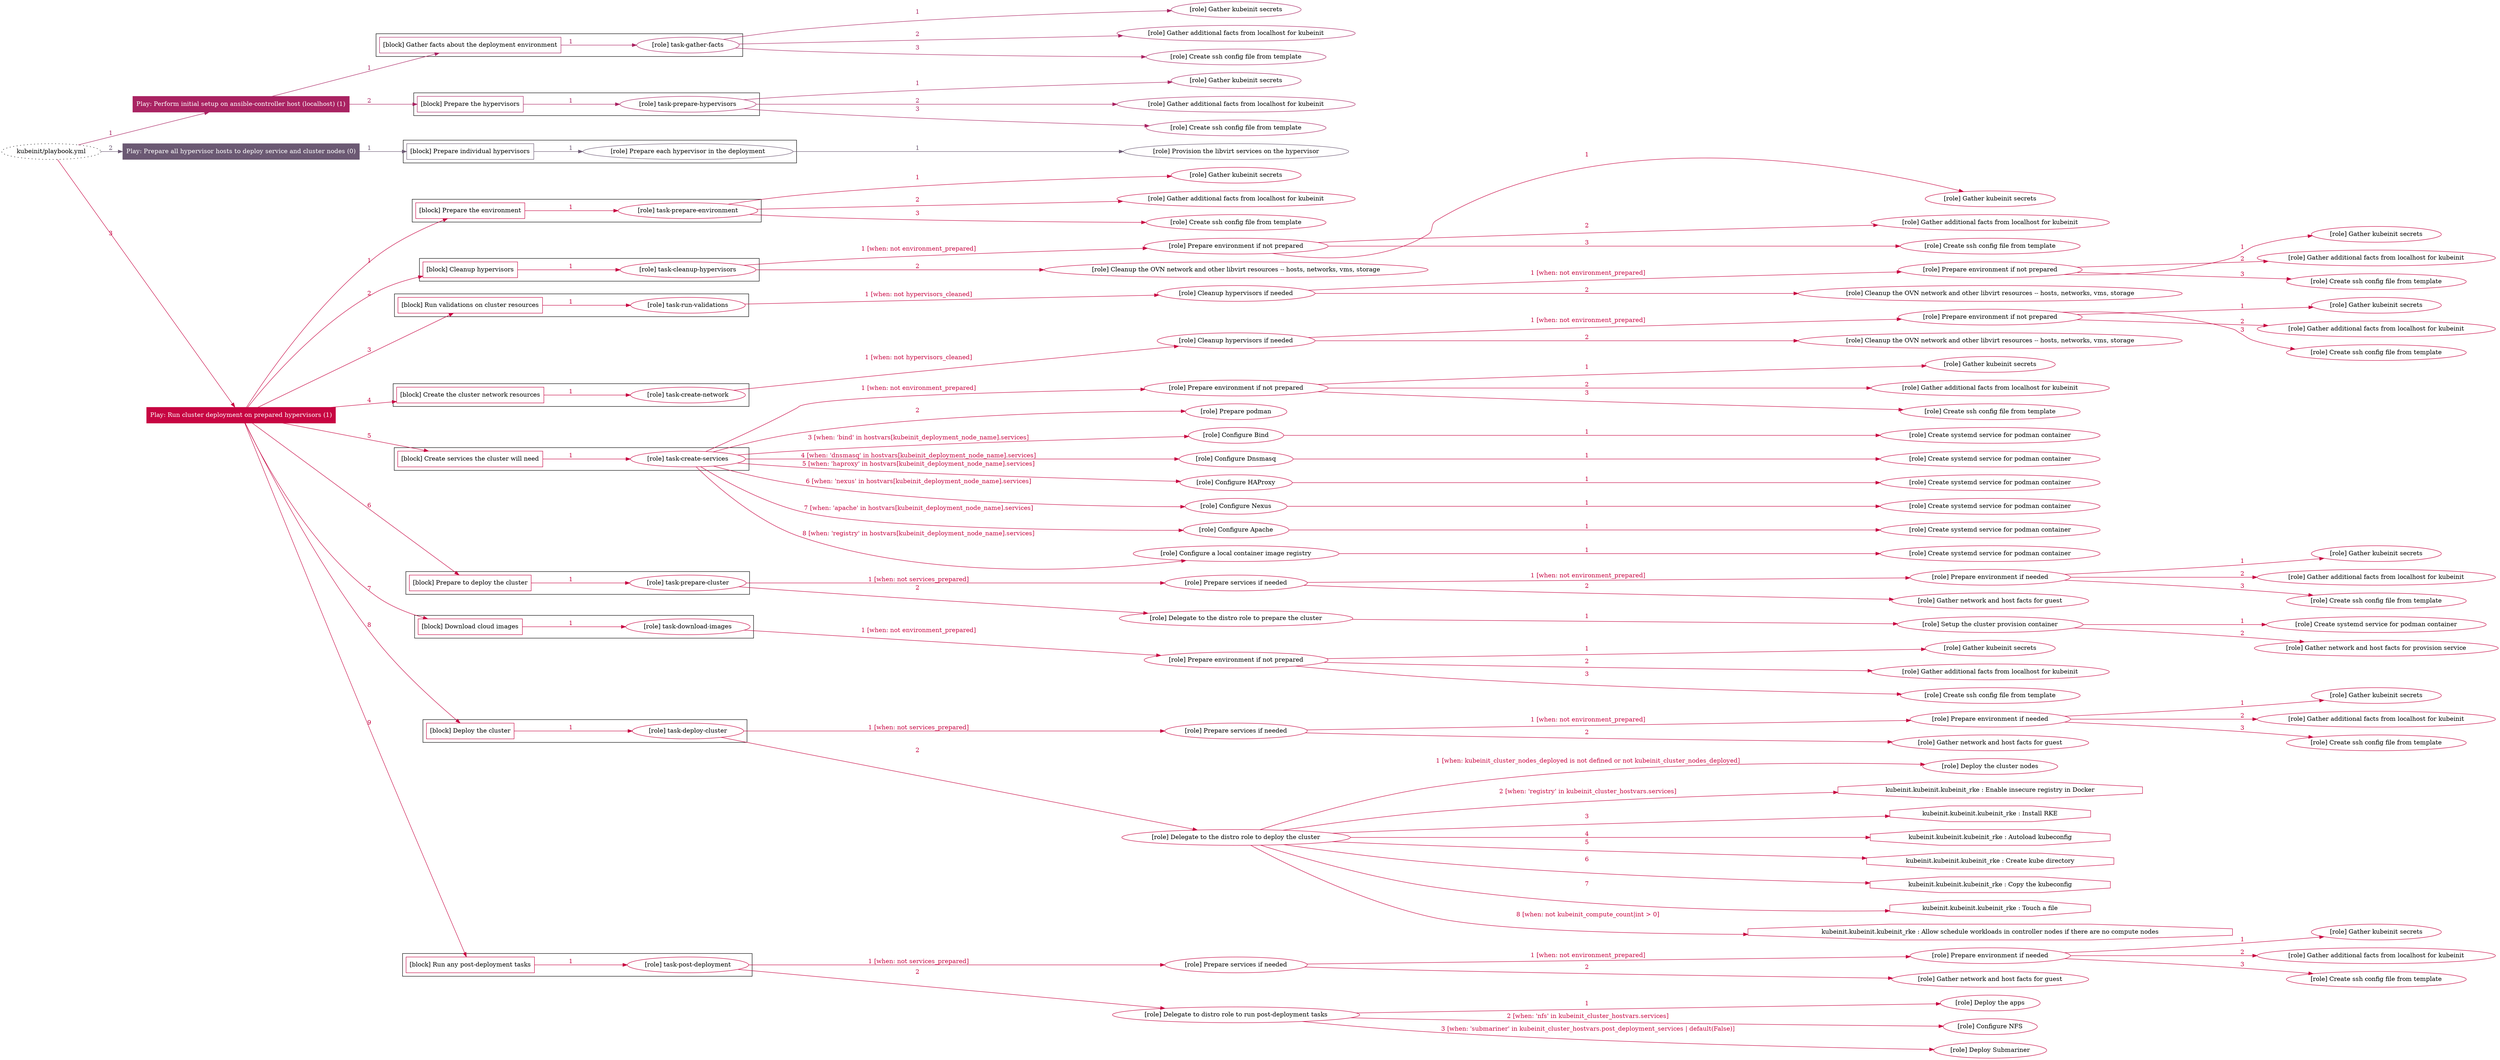 digraph {
	graph [concentrate=true ordering=in rankdir=LR ratio=fill]
	edge [esep=5 sep=10]
	"kubeinit/playbook.yml" [id=root_node style=dotted]
	play_2abeeafc [label="Play: Perform initial setup on ansible-controller host (localhost) (1)" color="#a92362" fontcolor="#ffffff" id=play_2abeeafc shape=box style=filled tooltip=localhost]
	"kubeinit/playbook.yml" -> play_2abeeafc [label="1 " color="#a92362" fontcolor="#a92362" id=edge_08f0e9c2 labeltooltip="1 " tooltip="1 "]
	subgraph "Gather kubeinit secrets" {
		role_7b995544 [label="[role] Gather kubeinit secrets" color="#a92362" id=role_7b995544 tooltip="Gather kubeinit secrets"]
	}
	subgraph "Gather additional facts from localhost for kubeinit" {
		role_0d1e709e [label="[role] Gather additional facts from localhost for kubeinit" color="#a92362" id=role_0d1e709e tooltip="Gather additional facts from localhost for kubeinit"]
	}
	subgraph "Create ssh config file from template" {
		role_fbb69aae [label="[role] Create ssh config file from template" color="#a92362" id=role_fbb69aae tooltip="Create ssh config file from template"]
	}
	subgraph "task-gather-facts" {
		role_860be532 [label="[role] task-gather-facts" color="#a92362" id=role_860be532 tooltip="task-gather-facts"]
		role_860be532 -> role_7b995544 [label="1 " color="#a92362" fontcolor="#a92362" id=edge_198594ac labeltooltip="1 " tooltip="1 "]
		role_860be532 -> role_0d1e709e [label="2 " color="#a92362" fontcolor="#a92362" id=edge_64ae9c5e labeltooltip="2 " tooltip="2 "]
		role_860be532 -> role_fbb69aae [label="3 " color="#a92362" fontcolor="#a92362" id=edge_8e2bd33f labeltooltip="3 " tooltip="3 "]
	}
	subgraph "Gather kubeinit secrets" {
		role_b93aae44 [label="[role] Gather kubeinit secrets" color="#a92362" id=role_b93aae44 tooltip="Gather kubeinit secrets"]
	}
	subgraph "Gather additional facts from localhost for kubeinit" {
		role_1c7308af [label="[role] Gather additional facts from localhost for kubeinit" color="#a92362" id=role_1c7308af tooltip="Gather additional facts from localhost for kubeinit"]
	}
	subgraph "Create ssh config file from template" {
		role_dfaeccf2 [label="[role] Create ssh config file from template" color="#a92362" id=role_dfaeccf2 tooltip="Create ssh config file from template"]
	}
	subgraph "task-prepare-hypervisors" {
		role_9daf6bb4 [label="[role] task-prepare-hypervisors" color="#a92362" id=role_9daf6bb4 tooltip="task-prepare-hypervisors"]
		role_9daf6bb4 -> role_b93aae44 [label="1 " color="#a92362" fontcolor="#a92362" id=edge_3bb01811 labeltooltip="1 " tooltip="1 "]
		role_9daf6bb4 -> role_1c7308af [label="2 " color="#a92362" fontcolor="#a92362" id=edge_729eed84 labeltooltip="2 " tooltip="2 "]
		role_9daf6bb4 -> role_dfaeccf2 [label="3 " color="#a92362" fontcolor="#a92362" id=edge_949bb16e labeltooltip="3 " tooltip="3 "]
	}
	subgraph "Play: Perform initial setup on ansible-controller host (localhost) (1)" {
		play_2abeeafc -> block_a52db931 [label=1 color="#a92362" fontcolor="#a92362" id=edge_4ea318dd labeltooltip=1 tooltip=1]
		subgraph cluster_block_a52db931 {
			block_a52db931 [label="[block] Gather facts about the deployment environment" color="#a92362" id=block_a52db931 labeltooltip="Gather facts about the deployment environment" shape=box tooltip="Gather facts about the deployment environment"]
			block_a52db931 -> role_860be532 [label="1 " color="#a92362" fontcolor="#a92362" id=edge_71daeb1e labeltooltip="1 " tooltip="1 "]
		}
		play_2abeeafc -> block_5030168e [label=2 color="#a92362" fontcolor="#a92362" id=edge_b1d49662 labeltooltip=2 tooltip=2]
		subgraph cluster_block_5030168e {
			block_5030168e [label="[block] Prepare the hypervisors" color="#a92362" id=block_5030168e labeltooltip="Prepare the hypervisors" shape=box tooltip="Prepare the hypervisors"]
			block_5030168e -> role_9daf6bb4 [label="1 " color="#a92362" fontcolor="#a92362" id=edge_42c94e46 labeltooltip="1 " tooltip="1 "]
		}
	}
	play_0c32d9fb [label="Play: Prepare all hypervisor hosts to deploy service and cluster nodes (0)" color="#6b5973" fontcolor="#ffffff" id=play_0c32d9fb shape=box style=filled tooltip="Play: Prepare all hypervisor hosts to deploy service and cluster nodes (0)"]
	"kubeinit/playbook.yml" -> play_0c32d9fb [label="2 " color="#6b5973" fontcolor="#6b5973" id=edge_c7f8b5c3 labeltooltip="2 " tooltip="2 "]
	subgraph "Provision the libvirt services on the hypervisor" {
		role_7ebec711 [label="[role] Provision the libvirt services on the hypervisor" color="#6b5973" id=role_7ebec711 tooltip="Provision the libvirt services on the hypervisor"]
	}
	subgraph "Prepare each hypervisor in the deployment" {
		role_0d8c113f [label="[role] Prepare each hypervisor in the deployment" color="#6b5973" id=role_0d8c113f tooltip="Prepare each hypervisor in the deployment"]
		role_0d8c113f -> role_7ebec711 [label="1 " color="#6b5973" fontcolor="#6b5973" id=edge_b6ba6ad8 labeltooltip="1 " tooltip="1 "]
	}
	subgraph "Play: Prepare all hypervisor hosts to deploy service and cluster nodes (0)" {
		play_0c32d9fb -> block_7f10e0ef [label=1 color="#6b5973" fontcolor="#6b5973" id=edge_b6101faf labeltooltip=1 tooltip=1]
		subgraph cluster_block_7f10e0ef {
			block_7f10e0ef [label="[block] Prepare individual hypervisors" color="#6b5973" id=block_7f10e0ef labeltooltip="Prepare individual hypervisors" shape=box tooltip="Prepare individual hypervisors"]
			block_7f10e0ef -> role_0d8c113f [label="1 " color="#6b5973" fontcolor="#6b5973" id=edge_d85376bf labeltooltip="1 " tooltip="1 "]
		}
	}
	play_e9e3a993 [label="Play: Run cluster deployment on prepared hypervisors (1)" color="#c70542" fontcolor="#ffffff" id=play_e9e3a993 shape=box style=filled tooltip=localhost]
	"kubeinit/playbook.yml" -> play_e9e3a993 [label="3 " color="#c70542" fontcolor="#c70542" id=edge_4a92e101 labeltooltip="3 " tooltip="3 "]
	subgraph "Gather kubeinit secrets" {
		role_6609701c [label="[role] Gather kubeinit secrets" color="#c70542" id=role_6609701c tooltip="Gather kubeinit secrets"]
	}
	subgraph "Gather additional facts from localhost for kubeinit" {
		role_9533e4b6 [label="[role] Gather additional facts from localhost for kubeinit" color="#c70542" id=role_9533e4b6 tooltip="Gather additional facts from localhost for kubeinit"]
	}
	subgraph "Create ssh config file from template" {
		role_ced3b57f [label="[role] Create ssh config file from template" color="#c70542" id=role_ced3b57f tooltip="Create ssh config file from template"]
	}
	subgraph "task-prepare-environment" {
		role_3860d1a2 [label="[role] task-prepare-environment" color="#c70542" id=role_3860d1a2 tooltip="task-prepare-environment"]
		role_3860d1a2 -> role_6609701c [label="1 " color="#c70542" fontcolor="#c70542" id=edge_d436270d labeltooltip="1 " tooltip="1 "]
		role_3860d1a2 -> role_9533e4b6 [label="2 " color="#c70542" fontcolor="#c70542" id=edge_a5922d51 labeltooltip="2 " tooltip="2 "]
		role_3860d1a2 -> role_ced3b57f [label="3 " color="#c70542" fontcolor="#c70542" id=edge_43b2c6a9 labeltooltip="3 " tooltip="3 "]
	}
	subgraph "Gather kubeinit secrets" {
		role_37fd7ec3 [label="[role] Gather kubeinit secrets" color="#c70542" id=role_37fd7ec3 tooltip="Gather kubeinit secrets"]
	}
	subgraph "Gather additional facts from localhost for kubeinit" {
		role_a8636dda [label="[role] Gather additional facts from localhost for kubeinit" color="#c70542" id=role_a8636dda tooltip="Gather additional facts from localhost for kubeinit"]
	}
	subgraph "Create ssh config file from template" {
		role_01c8171a [label="[role] Create ssh config file from template" color="#c70542" id=role_01c8171a tooltip="Create ssh config file from template"]
	}
	subgraph "Prepare environment if not prepared" {
		role_825907ee [label="[role] Prepare environment if not prepared" color="#c70542" id=role_825907ee tooltip="Prepare environment if not prepared"]
		role_825907ee -> role_37fd7ec3 [label="1 " color="#c70542" fontcolor="#c70542" id=edge_5063db58 labeltooltip="1 " tooltip="1 "]
		role_825907ee -> role_a8636dda [label="2 " color="#c70542" fontcolor="#c70542" id=edge_ce900e9f labeltooltip="2 " tooltip="2 "]
		role_825907ee -> role_01c8171a [label="3 " color="#c70542" fontcolor="#c70542" id=edge_60592717 labeltooltip="3 " tooltip="3 "]
	}
	subgraph "Cleanup the OVN network and other libvirt resources -- hosts, networks, vms, storage" {
		role_cb77dbe7 [label="[role] Cleanup the OVN network and other libvirt resources -- hosts, networks, vms, storage" color="#c70542" id=role_cb77dbe7 tooltip="Cleanup the OVN network and other libvirt resources -- hosts, networks, vms, storage"]
	}
	subgraph "task-cleanup-hypervisors" {
		role_91ab2790 [label="[role] task-cleanup-hypervisors" color="#c70542" id=role_91ab2790 tooltip="task-cleanup-hypervisors"]
		role_91ab2790 -> role_825907ee [label="1 [when: not environment_prepared]" color="#c70542" fontcolor="#c70542" id=edge_2e64e021 labeltooltip="1 [when: not environment_prepared]" tooltip="1 [when: not environment_prepared]"]
		role_91ab2790 -> role_cb77dbe7 [label="2 " color="#c70542" fontcolor="#c70542" id=edge_23ae3c30 labeltooltip="2 " tooltip="2 "]
	}
	subgraph "Gather kubeinit secrets" {
		role_ae792183 [label="[role] Gather kubeinit secrets" color="#c70542" id=role_ae792183 tooltip="Gather kubeinit secrets"]
	}
	subgraph "Gather additional facts from localhost for kubeinit" {
		role_3b739688 [label="[role] Gather additional facts from localhost for kubeinit" color="#c70542" id=role_3b739688 tooltip="Gather additional facts from localhost for kubeinit"]
	}
	subgraph "Create ssh config file from template" {
		role_b3f564c5 [label="[role] Create ssh config file from template" color="#c70542" id=role_b3f564c5 tooltip="Create ssh config file from template"]
	}
	subgraph "Prepare environment if not prepared" {
		role_b5ecd6c3 [label="[role] Prepare environment if not prepared" color="#c70542" id=role_b5ecd6c3 tooltip="Prepare environment if not prepared"]
		role_b5ecd6c3 -> role_ae792183 [label="1 " color="#c70542" fontcolor="#c70542" id=edge_16d9bcc3 labeltooltip="1 " tooltip="1 "]
		role_b5ecd6c3 -> role_3b739688 [label="2 " color="#c70542" fontcolor="#c70542" id=edge_5c7706b5 labeltooltip="2 " tooltip="2 "]
		role_b5ecd6c3 -> role_b3f564c5 [label="3 " color="#c70542" fontcolor="#c70542" id=edge_145a573d labeltooltip="3 " tooltip="3 "]
	}
	subgraph "Cleanup the OVN network and other libvirt resources -- hosts, networks, vms, storage" {
		role_61e5af14 [label="[role] Cleanup the OVN network and other libvirt resources -- hosts, networks, vms, storage" color="#c70542" id=role_61e5af14 tooltip="Cleanup the OVN network and other libvirt resources -- hosts, networks, vms, storage"]
	}
	subgraph "Cleanup hypervisors if needed" {
		role_21a156ed [label="[role] Cleanup hypervisors if needed" color="#c70542" id=role_21a156ed tooltip="Cleanup hypervisors if needed"]
		role_21a156ed -> role_b5ecd6c3 [label="1 [when: not environment_prepared]" color="#c70542" fontcolor="#c70542" id=edge_8f00a938 labeltooltip="1 [when: not environment_prepared]" tooltip="1 [when: not environment_prepared]"]
		role_21a156ed -> role_61e5af14 [label="2 " color="#c70542" fontcolor="#c70542" id=edge_001667ae labeltooltip="2 " tooltip="2 "]
	}
	subgraph "task-run-validations" {
		role_1231d797 [label="[role] task-run-validations" color="#c70542" id=role_1231d797 tooltip="task-run-validations"]
		role_1231d797 -> role_21a156ed [label="1 [when: not hypervisors_cleaned]" color="#c70542" fontcolor="#c70542" id=edge_69ee96c5 labeltooltip="1 [when: not hypervisors_cleaned]" tooltip="1 [when: not hypervisors_cleaned]"]
	}
	subgraph "Gather kubeinit secrets" {
		role_9b566410 [label="[role] Gather kubeinit secrets" color="#c70542" id=role_9b566410 tooltip="Gather kubeinit secrets"]
	}
	subgraph "Gather additional facts from localhost for kubeinit" {
		role_1daf5f8d [label="[role] Gather additional facts from localhost for kubeinit" color="#c70542" id=role_1daf5f8d tooltip="Gather additional facts from localhost for kubeinit"]
	}
	subgraph "Create ssh config file from template" {
		role_3a2cdd93 [label="[role] Create ssh config file from template" color="#c70542" id=role_3a2cdd93 tooltip="Create ssh config file from template"]
	}
	subgraph "Prepare environment if not prepared" {
		role_792adc60 [label="[role] Prepare environment if not prepared" color="#c70542" id=role_792adc60 tooltip="Prepare environment if not prepared"]
		role_792adc60 -> role_9b566410 [label="1 " color="#c70542" fontcolor="#c70542" id=edge_227306dd labeltooltip="1 " tooltip="1 "]
		role_792adc60 -> role_1daf5f8d [label="2 " color="#c70542" fontcolor="#c70542" id=edge_0de3c1b0 labeltooltip="2 " tooltip="2 "]
		role_792adc60 -> role_3a2cdd93 [label="3 " color="#c70542" fontcolor="#c70542" id=edge_7b36107f labeltooltip="3 " tooltip="3 "]
	}
	subgraph "Cleanup the OVN network and other libvirt resources -- hosts, networks, vms, storage" {
		role_ef3094af [label="[role] Cleanup the OVN network and other libvirt resources -- hosts, networks, vms, storage" color="#c70542" id=role_ef3094af tooltip="Cleanup the OVN network and other libvirt resources -- hosts, networks, vms, storage"]
	}
	subgraph "Cleanup hypervisors if needed" {
		role_4dbc552b [label="[role] Cleanup hypervisors if needed" color="#c70542" id=role_4dbc552b tooltip="Cleanup hypervisors if needed"]
		role_4dbc552b -> role_792adc60 [label="1 [when: not environment_prepared]" color="#c70542" fontcolor="#c70542" id=edge_3dd5362d labeltooltip="1 [when: not environment_prepared]" tooltip="1 [when: not environment_prepared]"]
		role_4dbc552b -> role_ef3094af [label="2 " color="#c70542" fontcolor="#c70542" id=edge_1b5bbaf7 labeltooltip="2 " tooltip="2 "]
	}
	subgraph "task-create-network" {
		role_3cffab53 [label="[role] task-create-network" color="#c70542" id=role_3cffab53 tooltip="task-create-network"]
		role_3cffab53 -> role_4dbc552b [label="1 [when: not hypervisors_cleaned]" color="#c70542" fontcolor="#c70542" id=edge_f20f0d28 labeltooltip="1 [when: not hypervisors_cleaned]" tooltip="1 [when: not hypervisors_cleaned]"]
	}
	subgraph "Gather kubeinit secrets" {
		role_944f6cac [label="[role] Gather kubeinit secrets" color="#c70542" id=role_944f6cac tooltip="Gather kubeinit secrets"]
	}
	subgraph "Gather additional facts from localhost for kubeinit" {
		role_6553cff4 [label="[role] Gather additional facts from localhost for kubeinit" color="#c70542" id=role_6553cff4 tooltip="Gather additional facts from localhost for kubeinit"]
	}
	subgraph "Create ssh config file from template" {
		role_becf448f [label="[role] Create ssh config file from template" color="#c70542" id=role_becf448f tooltip="Create ssh config file from template"]
	}
	subgraph "Prepare environment if not prepared" {
		role_bcdc1926 [label="[role] Prepare environment if not prepared" color="#c70542" id=role_bcdc1926 tooltip="Prepare environment if not prepared"]
		role_bcdc1926 -> role_944f6cac [label="1 " color="#c70542" fontcolor="#c70542" id=edge_14962436 labeltooltip="1 " tooltip="1 "]
		role_bcdc1926 -> role_6553cff4 [label="2 " color="#c70542" fontcolor="#c70542" id=edge_adcf03ea labeltooltip="2 " tooltip="2 "]
		role_bcdc1926 -> role_becf448f [label="3 " color="#c70542" fontcolor="#c70542" id=edge_0e93cee3 labeltooltip="3 " tooltip="3 "]
	}
	subgraph "Prepare podman" {
		role_f4dfa537 [label="[role] Prepare podman" color="#c70542" id=role_f4dfa537 tooltip="Prepare podman"]
	}
	subgraph "Create systemd service for podman container" {
		role_6ddd123e [label="[role] Create systemd service for podman container" color="#c70542" id=role_6ddd123e tooltip="Create systemd service for podman container"]
	}
	subgraph "Configure Bind" {
		role_f21c0a98 [label="[role] Configure Bind" color="#c70542" id=role_f21c0a98 tooltip="Configure Bind"]
		role_f21c0a98 -> role_6ddd123e [label="1 " color="#c70542" fontcolor="#c70542" id=edge_88b651b4 labeltooltip="1 " tooltip="1 "]
	}
	subgraph "Create systemd service for podman container" {
		role_18c2386d [label="[role] Create systemd service for podman container" color="#c70542" id=role_18c2386d tooltip="Create systemd service for podman container"]
	}
	subgraph "Configure Dnsmasq" {
		role_8cc93640 [label="[role] Configure Dnsmasq" color="#c70542" id=role_8cc93640 tooltip="Configure Dnsmasq"]
		role_8cc93640 -> role_18c2386d [label="1 " color="#c70542" fontcolor="#c70542" id=edge_3ffa35bf labeltooltip="1 " tooltip="1 "]
	}
	subgraph "Create systemd service for podman container" {
		role_26979c7f [label="[role] Create systemd service for podman container" color="#c70542" id=role_26979c7f tooltip="Create systemd service for podman container"]
	}
	subgraph "Configure HAProxy" {
		role_e0e19ec9 [label="[role] Configure HAProxy" color="#c70542" id=role_e0e19ec9 tooltip="Configure HAProxy"]
		role_e0e19ec9 -> role_26979c7f [label="1 " color="#c70542" fontcolor="#c70542" id=edge_3bb7e142 labeltooltip="1 " tooltip="1 "]
	}
	subgraph "Create systemd service for podman container" {
		role_b51eab63 [label="[role] Create systemd service for podman container" color="#c70542" id=role_b51eab63 tooltip="Create systemd service for podman container"]
	}
	subgraph "Configure Nexus" {
		role_1d0d3bbf [label="[role] Configure Nexus" color="#c70542" id=role_1d0d3bbf tooltip="Configure Nexus"]
		role_1d0d3bbf -> role_b51eab63 [label="1 " color="#c70542" fontcolor="#c70542" id=edge_5337cdd7 labeltooltip="1 " tooltip="1 "]
	}
	subgraph "Create systemd service for podman container" {
		role_553bbae8 [label="[role] Create systemd service for podman container" color="#c70542" id=role_553bbae8 tooltip="Create systemd service for podman container"]
	}
	subgraph "Configure Apache" {
		role_3a08f397 [label="[role] Configure Apache" color="#c70542" id=role_3a08f397 tooltip="Configure Apache"]
		role_3a08f397 -> role_553bbae8 [label="1 " color="#c70542" fontcolor="#c70542" id=edge_6d509f56 labeltooltip="1 " tooltip="1 "]
	}
	subgraph "Create systemd service for podman container" {
		role_66d7f9ee [label="[role] Create systemd service for podman container" color="#c70542" id=role_66d7f9ee tooltip="Create systemd service for podman container"]
	}
	subgraph "Configure a local container image registry" {
		role_a493e2fc [label="[role] Configure a local container image registry" color="#c70542" id=role_a493e2fc tooltip="Configure a local container image registry"]
		role_a493e2fc -> role_66d7f9ee [label="1 " color="#c70542" fontcolor="#c70542" id=edge_af4fd3f3 labeltooltip="1 " tooltip="1 "]
	}
	subgraph "task-create-services" {
		role_7b332e0e [label="[role] task-create-services" color="#c70542" id=role_7b332e0e tooltip="task-create-services"]
		role_7b332e0e -> role_bcdc1926 [label="1 [when: not environment_prepared]" color="#c70542" fontcolor="#c70542" id=edge_9355dad7 labeltooltip="1 [when: not environment_prepared]" tooltip="1 [when: not environment_prepared]"]
		role_7b332e0e -> role_f4dfa537 [label="2 " color="#c70542" fontcolor="#c70542" id=edge_5f372730 labeltooltip="2 " tooltip="2 "]
		role_7b332e0e -> role_f21c0a98 [label="3 [when: 'bind' in hostvars[kubeinit_deployment_node_name].services]" color="#c70542" fontcolor="#c70542" id=edge_65eaa1f3 labeltooltip="3 [when: 'bind' in hostvars[kubeinit_deployment_node_name].services]" tooltip="3 [when: 'bind' in hostvars[kubeinit_deployment_node_name].services]"]
		role_7b332e0e -> role_8cc93640 [label="4 [when: 'dnsmasq' in hostvars[kubeinit_deployment_node_name].services]" color="#c70542" fontcolor="#c70542" id=edge_1562a5c3 labeltooltip="4 [when: 'dnsmasq' in hostvars[kubeinit_deployment_node_name].services]" tooltip="4 [when: 'dnsmasq' in hostvars[kubeinit_deployment_node_name].services]"]
		role_7b332e0e -> role_e0e19ec9 [label="5 [when: 'haproxy' in hostvars[kubeinit_deployment_node_name].services]" color="#c70542" fontcolor="#c70542" id=edge_2e0d8928 labeltooltip="5 [when: 'haproxy' in hostvars[kubeinit_deployment_node_name].services]" tooltip="5 [when: 'haproxy' in hostvars[kubeinit_deployment_node_name].services]"]
		role_7b332e0e -> role_1d0d3bbf [label="6 [when: 'nexus' in hostvars[kubeinit_deployment_node_name].services]" color="#c70542" fontcolor="#c70542" id=edge_c43ddfa8 labeltooltip="6 [when: 'nexus' in hostvars[kubeinit_deployment_node_name].services]" tooltip="6 [when: 'nexus' in hostvars[kubeinit_deployment_node_name].services]"]
		role_7b332e0e -> role_3a08f397 [label="7 [when: 'apache' in hostvars[kubeinit_deployment_node_name].services]" color="#c70542" fontcolor="#c70542" id=edge_a0e08a21 labeltooltip="7 [when: 'apache' in hostvars[kubeinit_deployment_node_name].services]" tooltip="7 [when: 'apache' in hostvars[kubeinit_deployment_node_name].services]"]
		role_7b332e0e -> role_a493e2fc [label="8 [when: 'registry' in hostvars[kubeinit_deployment_node_name].services]" color="#c70542" fontcolor="#c70542" id=edge_9ca07788 labeltooltip="8 [when: 'registry' in hostvars[kubeinit_deployment_node_name].services]" tooltip="8 [when: 'registry' in hostvars[kubeinit_deployment_node_name].services]"]
	}
	subgraph "Gather kubeinit secrets" {
		role_f42d0417 [label="[role] Gather kubeinit secrets" color="#c70542" id=role_f42d0417 tooltip="Gather kubeinit secrets"]
	}
	subgraph "Gather additional facts from localhost for kubeinit" {
		role_db70187b [label="[role] Gather additional facts from localhost for kubeinit" color="#c70542" id=role_db70187b tooltip="Gather additional facts from localhost for kubeinit"]
	}
	subgraph "Create ssh config file from template" {
		role_44558c2a [label="[role] Create ssh config file from template" color="#c70542" id=role_44558c2a tooltip="Create ssh config file from template"]
	}
	subgraph "Prepare environment if needed" {
		role_54d44555 [label="[role] Prepare environment if needed" color="#c70542" id=role_54d44555 tooltip="Prepare environment if needed"]
		role_54d44555 -> role_f42d0417 [label="1 " color="#c70542" fontcolor="#c70542" id=edge_7c5e5f26 labeltooltip="1 " tooltip="1 "]
		role_54d44555 -> role_db70187b [label="2 " color="#c70542" fontcolor="#c70542" id=edge_0887656e labeltooltip="2 " tooltip="2 "]
		role_54d44555 -> role_44558c2a [label="3 " color="#c70542" fontcolor="#c70542" id=edge_af5f01a3 labeltooltip="3 " tooltip="3 "]
	}
	subgraph "Gather network and host facts for guest" {
		role_c43d0e0e [label="[role] Gather network and host facts for guest" color="#c70542" id=role_c43d0e0e tooltip="Gather network and host facts for guest"]
	}
	subgraph "Prepare services if needed" {
		role_802964ca [label="[role] Prepare services if needed" color="#c70542" id=role_802964ca tooltip="Prepare services if needed"]
		role_802964ca -> role_54d44555 [label="1 [when: not environment_prepared]" color="#c70542" fontcolor="#c70542" id=edge_034b81c1 labeltooltip="1 [when: not environment_prepared]" tooltip="1 [when: not environment_prepared]"]
		role_802964ca -> role_c43d0e0e [label="2 " color="#c70542" fontcolor="#c70542" id=edge_4e139ba8 labeltooltip="2 " tooltip="2 "]
	}
	subgraph "Create systemd service for podman container" {
		role_479f2aca [label="[role] Create systemd service for podman container" color="#c70542" id=role_479f2aca tooltip="Create systemd service for podman container"]
	}
	subgraph "Gather network and host facts for provision service" {
		role_75f96976 [label="[role] Gather network and host facts for provision service" color="#c70542" id=role_75f96976 tooltip="Gather network and host facts for provision service"]
	}
	subgraph "Setup the cluster provision container" {
		role_986ee6a6 [label="[role] Setup the cluster provision container" color="#c70542" id=role_986ee6a6 tooltip="Setup the cluster provision container"]
		role_986ee6a6 -> role_479f2aca [label="1 " color="#c70542" fontcolor="#c70542" id=edge_a18caf1b labeltooltip="1 " tooltip="1 "]
		role_986ee6a6 -> role_75f96976 [label="2 " color="#c70542" fontcolor="#c70542" id=edge_35f1d24e labeltooltip="2 " tooltip="2 "]
	}
	subgraph "Delegate to the distro role to prepare the cluster" {
		role_8b81a86c [label="[role] Delegate to the distro role to prepare the cluster" color="#c70542" id=role_8b81a86c tooltip="Delegate to the distro role to prepare the cluster"]
		role_8b81a86c -> role_986ee6a6 [label="1 " color="#c70542" fontcolor="#c70542" id=edge_1947c693 labeltooltip="1 " tooltip="1 "]
	}
	subgraph "task-prepare-cluster" {
		role_a2853bc1 [label="[role] task-prepare-cluster" color="#c70542" id=role_a2853bc1 tooltip="task-prepare-cluster"]
		role_a2853bc1 -> role_802964ca [label="1 [when: not services_prepared]" color="#c70542" fontcolor="#c70542" id=edge_699a1cb2 labeltooltip="1 [when: not services_prepared]" tooltip="1 [when: not services_prepared]"]
		role_a2853bc1 -> role_8b81a86c [label="2 " color="#c70542" fontcolor="#c70542" id=edge_86c0205b labeltooltip="2 " tooltip="2 "]
	}
	subgraph "Gather kubeinit secrets" {
		role_744a4d51 [label="[role] Gather kubeinit secrets" color="#c70542" id=role_744a4d51 tooltip="Gather kubeinit secrets"]
	}
	subgraph "Gather additional facts from localhost for kubeinit" {
		role_701440f3 [label="[role] Gather additional facts from localhost for kubeinit" color="#c70542" id=role_701440f3 tooltip="Gather additional facts from localhost for kubeinit"]
	}
	subgraph "Create ssh config file from template" {
		role_6e0e2b50 [label="[role] Create ssh config file from template" color="#c70542" id=role_6e0e2b50 tooltip="Create ssh config file from template"]
	}
	subgraph "Prepare environment if not prepared" {
		role_37a93788 [label="[role] Prepare environment if not prepared" color="#c70542" id=role_37a93788 tooltip="Prepare environment if not prepared"]
		role_37a93788 -> role_744a4d51 [label="1 " color="#c70542" fontcolor="#c70542" id=edge_14bb865b labeltooltip="1 " tooltip="1 "]
		role_37a93788 -> role_701440f3 [label="2 " color="#c70542" fontcolor="#c70542" id=edge_952ca3af labeltooltip="2 " tooltip="2 "]
		role_37a93788 -> role_6e0e2b50 [label="3 " color="#c70542" fontcolor="#c70542" id=edge_8819d284 labeltooltip="3 " tooltip="3 "]
	}
	subgraph "task-download-images" {
		role_41791c0e [label="[role] task-download-images" color="#c70542" id=role_41791c0e tooltip="task-download-images"]
		role_41791c0e -> role_37a93788 [label="1 [when: not environment_prepared]" color="#c70542" fontcolor="#c70542" id=edge_25f0f57c labeltooltip="1 [when: not environment_prepared]" tooltip="1 [when: not environment_prepared]"]
	}
	subgraph "Gather kubeinit secrets" {
		role_52fd38d5 [label="[role] Gather kubeinit secrets" color="#c70542" id=role_52fd38d5 tooltip="Gather kubeinit secrets"]
	}
	subgraph "Gather additional facts from localhost for kubeinit" {
		role_b4fca453 [label="[role] Gather additional facts from localhost for kubeinit" color="#c70542" id=role_b4fca453 tooltip="Gather additional facts from localhost for kubeinit"]
	}
	subgraph "Create ssh config file from template" {
		role_de078067 [label="[role] Create ssh config file from template" color="#c70542" id=role_de078067 tooltip="Create ssh config file from template"]
	}
	subgraph "Prepare environment if needed" {
		role_4457ad4a [label="[role] Prepare environment if needed" color="#c70542" id=role_4457ad4a tooltip="Prepare environment if needed"]
		role_4457ad4a -> role_52fd38d5 [label="1 " color="#c70542" fontcolor="#c70542" id=edge_af672c69 labeltooltip="1 " tooltip="1 "]
		role_4457ad4a -> role_b4fca453 [label="2 " color="#c70542" fontcolor="#c70542" id=edge_bf5f6cda labeltooltip="2 " tooltip="2 "]
		role_4457ad4a -> role_de078067 [label="3 " color="#c70542" fontcolor="#c70542" id=edge_ce34ba18 labeltooltip="3 " tooltip="3 "]
	}
	subgraph "Gather network and host facts for guest" {
		role_e3a6f4b9 [label="[role] Gather network and host facts for guest" color="#c70542" id=role_e3a6f4b9 tooltip="Gather network and host facts for guest"]
	}
	subgraph "Prepare services if needed" {
		role_b3ffaabe [label="[role] Prepare services if needed" color="#c70542" id=role_b3ffaabe tooltip="Prepare services if needed"]
		role_b3ffaabe -> role_4457ad4a [label="1 [when: not environment_prepared]" color="#c70542" fontcolor="#c70542" id=edge_f7100119 labeltooltip="1 [when: not environment_prepared]" tooltip="1 [when: not environment_prepared]"]
		role_b3ffaabe -> role_e3a6f4b9 [label="2 " color="#c70542" fontcolor="#c70542" id=edge_5042f488 labeltooltip="2 " tooltip="2 "]
	}
	subgraph "Deploy the cluster nodes" {
		role_ccce79ed [label="[role] Deploy the cluster nodes" color="#c70542" id=role_ccce79ed tooltip="Deploy the cluster nodes"]
	}
	subgraph "Delegate to the distro role to deploy the cluster" {
		role_a7f9cb17 [label="[role] Delegate to the distro role to deploy the cluster" color="#c70542" id=role_a7f9cb17 tooltip="Delegate to the distro role to deploy the cluster"]
		role_a7f9cb17 -> role_ccce79ed [label="1 [when: kubeinit_cluster_nodes_deployed is not defined or not kubeinit_cluster_nodes_deployed]" color="#c70542" fontcolor="#c70542" id=edge_55060d89 labeltooltip="1 [when: kubeinit_cluster_nodes_deployed is not defined or not kubeinit_cluster_nodes_deployed]" tooltip="1 [when: kubeinit_cluster_nodes_deployed is not defined or not kubeinit_cluster_nodes_deployed]"]
		task_d7ac9d1b [label="kubeinit.kubeinit.kubeinit_rke : Enable insecure registry in Docker" color="#c70542" id=task_d7ac9d1b shape=octagon tooltip="kubeinit.kubeinit.kubeinit_rke : Enable insecure registry in Docker"]
		role_a7f9cb17 -> task_d7ac9d1b [label="2 [when: 'registry' in kubeinit_cluster_hostvars.services]" color="#c70542" fontcolor="#c70542" id=edge_545876ff labeltooltip="2 [when: 'registry' in kubeinit_cluster_hostvars.services]" tooltip="2 [when: 'registry' in kubeinit_cluster_hostvars.services]"]
		task_cc2d2740 [label="kubeinit.kubeinit.kubeinit_rke : Install RKE" color="#c70542" id=task_cc2d2740 shape=octagon tooltip="kubeinit.kubeinit.kubeinit_rke : Install RKE"]
		role_a7f9cb17 -> task_cc2d2740 [label="3 " color="#c70542" fontcolor="#c70542" id=edge_9d5f695f labeltooltip="3 " tooltip="3 "]
		task_df826dbf [label="kubeinit.kubeinit.kubeinit_rke : Autoload kubeconfig" color="#c70542" id=task_df826dbf shape=octagon tooltip="kubeinit.kubeinit.kubeinit_rke : Autoload kubeconfig"]
		role_a7f9cb17 -> task_df826dbf [label="4 " color="#c70542" fontcolor="#c70542" id=edge_b7e65a5f labeltooltip="4 " tooltip="4 "]
		task_99560d47 [label="kubeinit.kubeinit.kubeinit_rke : Create kube directory" color="#c70542" id=task_99560d47 shape=octagon tooltip="kubeinit.kubeinit.kubeinit_rke : Create kube directory"]
		role_a7f9cb17 -> task_99560d47 [label="5 " color="#c70542" fontcolor="#c70542" id=edge_3af62131 labeltooltip="5 " tooltip="5 "]
		task_cff5be97 [label="kubeinit.kubeinit.kubeinit_rke : Copy the kubeconfig" color="#c70542" id=task_cff5be97 shape=octagon tooltip="kubeinit.kubeinit.kubeinit_rke : Copy the kubeconfig"]
		role_a7f9cb17 -> task_cff5be97 [label="6 " color="#c70542" fontcolor="#c70542" id=edge_192908a3 labeltooltip="6 " tooltip="6 "]
		task_9a64a138 [label="kubeinit.kubeinit.kubeinit_rke : Touch a file" color="#c70542" id=task_9a64a138 shape=octagon tooltip="kubeinit.kubeinit.kubeinit_rke : Touch a file"]
		role_a7f9cb17 -> task_9a64a138 [label="7 " color="#c70542" fontcolor="#c70542" id=edge_29169631 labeltooltip="7 " tooltip="7 "]
		task_f061745e [label="kubeinit.kubeinit.kubeinit_rke : Allow schedule workloads in controller nodes if there are no compute nodes" color="#c70542" id=task_f061745e shape=octagon tooltip="kubeinit.kubeinit.kubeinit_rke : Allow schedule workloads in controller nodes if there are no compute nodes"]
		role_a7f9cb17 -> task_f061745e [label="8 [when: not kubeinit_compute_count|int > 0]" color="#c70542" fontcolor="#c70542" id=edge_4481f248 labeltooltip="8 [when: not kubeinit_compute_count|int > 0]" tooltip="8 [when: not kubeinit_compute_count|int > 0]"]
	}
	subgraph "task-deploy-cluster" {
		role_07dad22f [label="[role] task-deploy-cluster" color="#c70542" id=role_07dad22f tooltip="task-deploy-cluster"]
		role_07dad22f -> role_b3ffaabe [label="1 [when: not services_prepared]" color="#c70542" fontcolor="#c70542" id=edge_f73e55f9 labeltooltip="1 [when: not services_prepared]" tooltip="1 [when: not services_prepared]"]
		role_07dad22f -> role_a7f9cb17 [label="2 " color="#c70542" fontcolor="#c70542" id=edge_558df0ed labeltooltip="2 " tooltip="2 "]
	}
	subgraph "Gather kubeinit secrets" {
		role_76eed2b4 [label="[role] Gather kubeinit secrets" color="#c70542" id=role_76eed2b4 tooltip="Gather kubeinit secrets"]
	}
	subgraph "Gather additional facts from localhost for kubeinit" {
		role_b29348f8 [label="[role] Gather additional facts from localhost for kubeinit" color="#c70542" id=role_b29348f8 tooltip="Gather additional facts from localhost for kubeinit"]
	}
	subgraph "Create ssh config file from template" {
		role_ed8635f8 [label="[role] Create ssh config file from template" color="#c70542" id=role_ed8635f8 tooltip="Create ssh config file from template"]
	}
	subgraph "Prepare environment if needed" {
		role_05c06383 [label="[role] Prepare environment if needed" color="#c70542" id=role_05c06383 tooltip="Prepare environment if needed"]
		role_05c06383 -> role_76eed2b4 [label="1 " color="#c70542" fontcolor="#c70542" id=edge_8da9ae9a labeltooltip="1 " tooltip="1 "]
		role_05c06383 -> role_b29348f8 [label="2 " color="#c70542" fontcolor="#c70542" id=edge_2e00e84c labeltooltip="2 " tooltip="2 "]
		role_05c06383 -> role_ed8635f8 [label="3 " color="#c70542" fontcolor="#c70542" id=edge_1a3bfe79 labeltooltip="3 " tooltip="3 "]
	}
	subgraph "Gather network and host facts for guest" {
		role_99b2eec4 [label="[role] Gather network and host facts for guest" color="#c70542" id=role_99b2eec4 tooltip="Gather network and host facts for guest"]
	}
	subgraph "Prepare services if needed" {
		role_b66da64d [label="[role] Prepare services if needed" color="#c70542" id=role_b66da64d tooltip="Prepare services if needed"]
		role_b66da64d -> role_05c06383 [label="1 [when: not environment_prepared]" color="#c70542" fontcolor="#c70542" id=edge_096628a0 labeltooltip="1 [when: not environment_prepared]" tooltip="1 [when: not environment_prepared]"]
		role_b66da64d -> role_99b2eec4 [label="2 " color="#c70542" fontcolor="#c70542" id=edge_b4ded476 labeltooltip="2 " tooltip="2 "]
	}
	subgraph "Deploy the apps" {
		role_bf1d717c [label="[role] Deploy the apps" color="#c70542" id=role_bf1d717c tooltip="Deploy the apps"]
	}
	subgraph "Configure NFS" {
		role_64e07c07 [label="[role] Configure NFS" color="#c70542" id=role_64e07c07 tooltip="Configure NFS"]
	}
	subgraph "Deploy Submariner" {
		role_8735e860 [label="[role] Deploy Submariner" color="#c70542" id=role_8735e860 tooltip="Deploy Submariner"]
	}
	subgraph "Delegate to distro role to run post-deployment tasks" {
		role_064643d3 [label="[role] Delegate to distro role to run post-deployment tasks" color="#c70542" id=role_064643d3 tooltip="Delegate to distro role to run post-deployment tasks"]
		role_064643d3 -> role_bf1d717c [label="1 " color="#c70542" fontcolor="#c70542" id=edge_340e122b labeltooltip="1 " tooltip="1 "]
		role_064643d3 -> role_64e07c07 [label="2 [when: 'nfs' in kubeinit_cluster_hostvars.services]" color="#c70542" fontcolor="#c70542" id=edge_9ed9f7cb labeltooltip="2 [when: 'nfs' in kubeinit_cluster_hostvars.services]" tooltip="2 [when: 'nfs' in kubeinit_cluster_hostvars.services]"]
		role_064643d3 -> role_8735e860 [label="3 [when: 'submariner' in kubeinit_cluster_hostvars.post_deployment_services | default(False)]" color="#c70542" fontcolor="#c70542" id=edge_a2869032 labeltooltip="3 [when: 'submariner' in kubeinit_cluster_hostvars.post_deployment_services | default(False)]" tooltip="3 [when: 'submariner' in kubeinit_cluster_hostvars.post_deployment_services | default(False)]"]
	}
	subgraph "task-post-deployment" {
		role_6f35820b [label="[role] task-post-deployment" color="#c70542" id=role_6f35820b tooltip="task-post-deployment"]
		role_6f35820b -> role_b66da64d [label="1 [when: not services_prepared]" color="#c70542" fontcolor="#c70542" id=edge_eccfe537 labeltooltip="1 [when: not services_prepared]" tooltip="1 [when: not services_prepared]"]
		role_6f35820b -> role_064643d3 [label="2 " color="#c70542" fontcolor="#c70542" id=edge_0886b242 labeltooltip="2 " tooltip="2 "]
	}
	subgraph "Play: Run cluster deployment on prepared hypervisors (1)" {
		play_e9e3a993 -> block_3071e8e8 [label=1 color="#c70542" fontcolor="#c70542" id=edge_44cd8e22 labeltooltip=1 tooltip=1]
		subgraph cluster_block_3071e8e8 {
			block_3071e8e8 [label="[block] Prepare the environment" color="#c70542" id=block_3071e8e8 labeltooltip="Prepare the environment" shape=box tooltip="Prepare the environment"]
			block_3071e8e8 -> role_3860d1a2 [label="1 " color="#c70542" fontcolor="#c70542" id=edge_4464f682 labeltooltip="1 " tooltip="1 "]
		}
		play_e9e3a993 -> block_24c3e3fe [label=2 color="#c70542" fontcolor="#c70542" id=edge_e8c3fe99 labeltooltip=2 tooltip=2]
		subgraph cluster_block_24c3e3fe {
			block_24c3e3fe [label="[block] Cleanup hypervisors" color="#c70542" id=block_24c3e3fe labeltooltip="Cleanup hypervisors" shape=box tooltip="Cleanup hypervisors"]
			block_24c3e3fe -> role_91ab2790 [label="1 " color="#c70542" fontcolor="#c70542" id=edge_6a270735 labeltooltip="1 " tooltip="1 "]
		}
		play_e9e3a993 -> block_175f2520 [label=3 color="#c70542" fontcolor="#c70542" id=edge_3372cec7 labeltooltip=3 tooltip=3]
		subgraph cluster_block_175f2520 {
			block_175f2520 [label="[block] Run validations on cluster resources" color="#c70542" id=block_175f2520 labeltooltip="Run validations on cluster resources" shape=box tooltip="Run validations on cluster resources"]
			block_175f2520 -> role_1231d797 [label="1 " color="#c70542" fontcolor="#c70542" id=edge_c311cc9b labeltooltip="1 " tooltip="1 "]
		}
		play_e9e3a993 -> block_c8c239c1 [label=4 color="#c70542" fontcolor="#c70542" id=edge_eb08d528 labeltooltip=4 tooltip=4]
		subgraph cluster_block_c8c239c1 {
			block_c8c239c1 [label="[block] Create the cluster network resources" color="#c70542" id=block_c8c239c1 labeltooltip="Create the cluster network resources" shape=box tooltip="Create the cluster network resources"]
			block_c8c239c1 -> role_3cffab53 [label="1 " color="#c70542" fontcolor="#c70542" id=edge_7e202008 labeltooltip="1 " tooltip="1 "]
		}
		play_e9e3a993 -> block_5d336517 [label=5 color="#c70542" fontcolor="#c70542" id=edge_4ec3bdf7 labeltooltip=5 tooltip=5]
		subgraph cluster_block_5d336517 {
			block_5d336517 [label="[block] Create services the cluster will need" color="#c70542" id=block_5d336517 labeltooltip="Create services the cluster will need" shape=box tooltip="Create services the cluster will need"]
			block_5d336517 -> role_7b332e0e [label="1 " color="#c70542" fontcolor="#c70542" id=edge_3aa68f6c labeltooltip="1 " tooltip="1 "]
		}
		play_e9e3a993 -> block_0f577804 [label=6 color="#c70542" fontcolor="#c70542" id=edge_3e9a2333 labeltooltip=6 tooltip=6]
		subgraph cluster_block_0f577804 {
			block_0f577804 [label="[block] Prepare to deploy the cluster" color="#c70542" id=block_0f577804 labeltooltip="Prepare to deploy the cluster" shape=box tooltip="Prepare to deploy the cluster"]
			block_0f577804 -> role_a2853bc1 [label="1 " color="#c70542" fontcolor="#c70542" id=edge_f52c9dc9 labeltooltip="1 " tooltip="1 "]
		}
		play_e9e3a993 -> block_cee795ed [label=7 color="#c70542" fontcolor="#c70542" id=edge_8839e3e4 labeltooltip=7 tooltip=7]
		subgraph cluster_block_cee795ed {
			block_cee795ed [label="[block] Download cloud images" color="#c70542" id=block_cee795ed labeltooltip="Download cloud images" shape=box tooltip="Download cloud images"]
			block_cee795ed -> role_41791c0e [label="1 " color="#c70542" fontcolor="#c70542" id=edge_4d2850a8 labeltooltip="1 " tooltip="1 "]
		}
		play_e9e3a993 -> block_9b2c23ef [label=8 color="#c70542" fontcolor="#c70542" id=edge_b2d58771 labeltooltip=8 tooltip=8]
		subgraph cluster_block_9b2c23ef {
			block_9b2c23ef [label="[block] Deploy the cluster" color="#c70542" id=block_9b2c23ef labeltooltip="Deploy the cluster" shape=box tooltip="Deploy the cluster"]
			block_9b2c23ef -> role_07dad22f [label="1 " color="#c70542" fontcolor="#c70542" id=edge_67429ae3 labeltooltip="1 " tooltip="1 "]
		}
		play_e9e3a993 -> block_02622d70 [label=9 color="#c70542" fontcolor="#c70542" id=edge_47e27019 labeltooltip=9 tooltip=9]
		subgraph cluster_block_02622d70 {
			block_02622d70 [label="[block] Run any post-deployment tasks" color="#c70542" id=block_02622d70 labeltooltip="Run any post-deployment tasks" shape=box tooltip="Run any post-deployment tasks"]
			block_02622d70 -> role_6f35820b [label="1 " color="#c70542" fontcolor="#c70542" id=edge_28ae965b labeltooltip="1 " tooltip="1 "]
		}
	}
}
